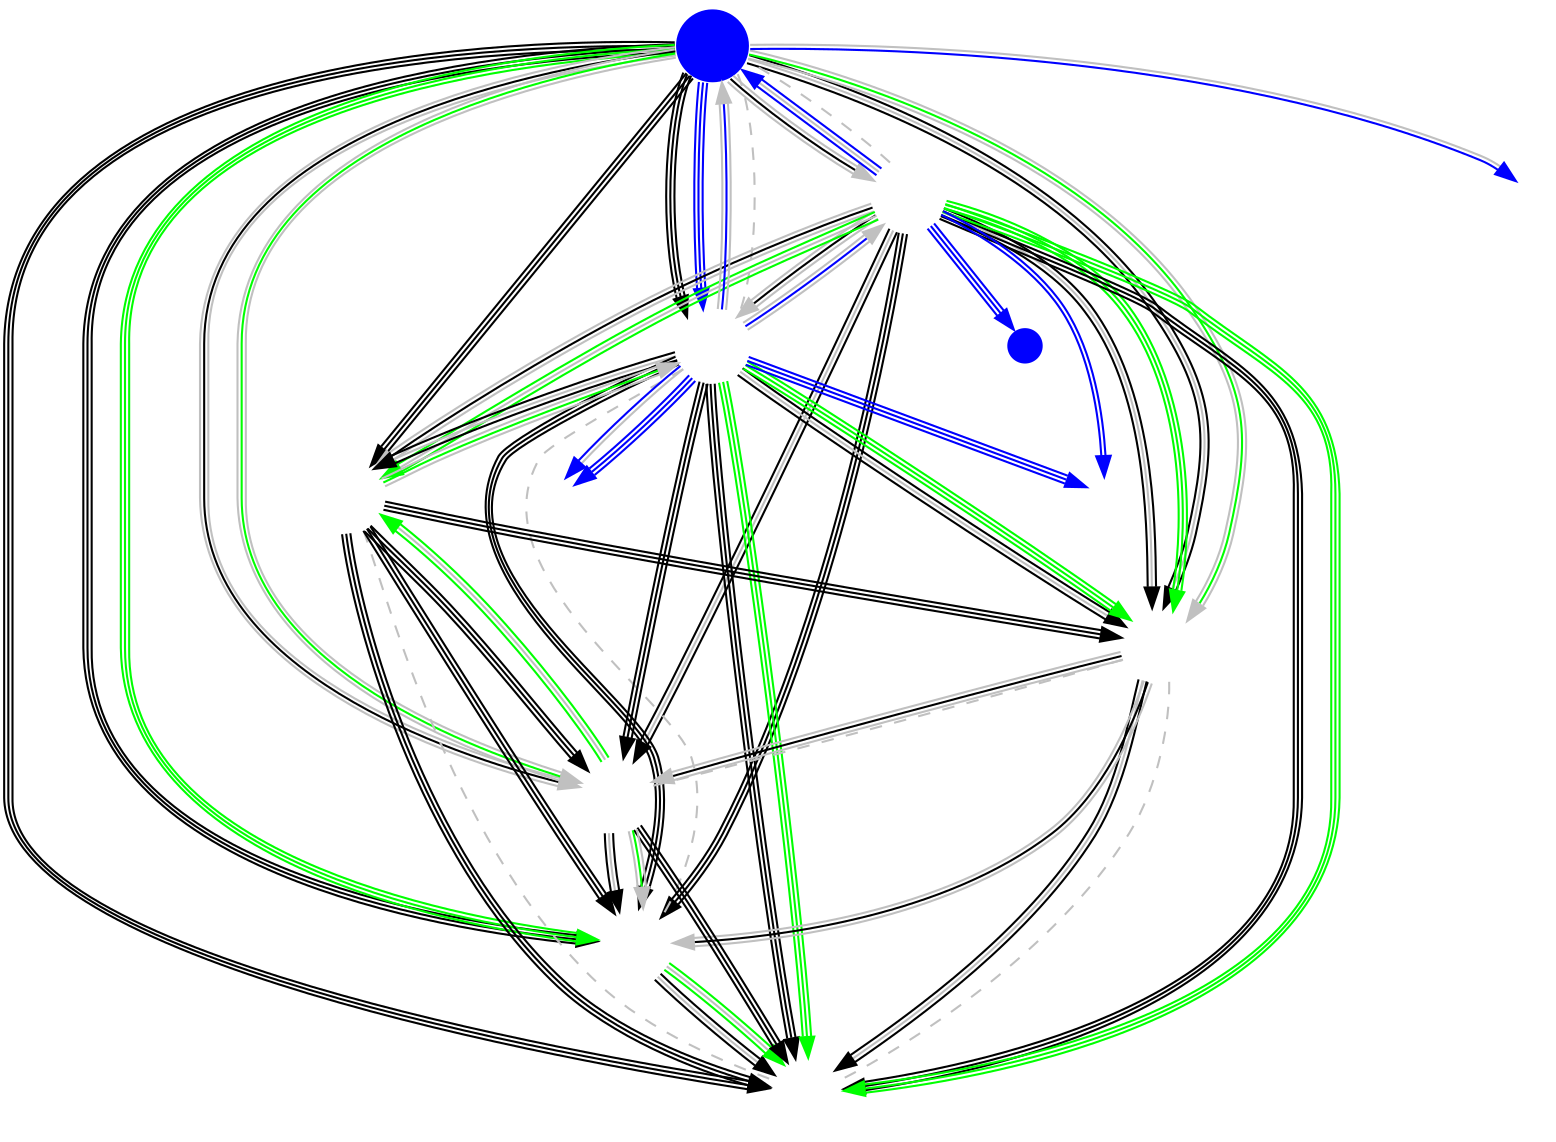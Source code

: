 digraph EU {
	node [shape=circle fixedsize=true width=.5 label="" color="white" margin=0.5];
	imagepath="logos/";
	TL	[image="liquid.png" style="filled" fillcolor="blue"];
	FNC	[image="fnatic.png"];
	DIG	[image="dignitas.png"];
	EXP	[image="expert.png"];
	PD	[image="playing-ducks.png"];
	BEG	[image="begenius.png"];
	SNG	[image="team-synergy.png"];
	TRC	[image="tricked.png"];

	/* Week 1 */
	TL	->	DIG		[ color="black:black:black" ]
	EXP	->	PD		[ color="black:black:black" ]
	SNG	->	BEG		[ color="black:gray:black" ]
	FNC	->	TRC		[ color="black:gray:black" ]
	EXP	->	TRC		[ color="black:black:black" ]
	TL	->	FNC		[ color="gray:black:gray" ]

	/* Week 2 */
	DIG	->	SNG		[ color="black:black:black" ]
	PD	->	BEG		[ color="black:gray:black" ]
	DIG	->	TRC		[ color="black:black:black" ]
	TL	->	PD		[ color="black:gray:black" ]
	FNC	->	SNG		[ color="black:black:black" ]
	EXP	->	BEG		[ color="black:black:black" ]

	/* Week 3 */
	PD	->	TRC		[ color="gray:black:gray" ]
	FNC	->	BEG		[ color="black:black:black" ]
	TL	->	SNG		[ color="black:black:black" ]
	DIG	->	EXP		[ color="black:gray:black" ]
	FNC	->	EXP		[ color="gray:black:gray" ]
	TRC	->	SNG		[ color="black:gray:black" ]

	/* Week 4 */
	DIG	->	PD		[ color="black:gray:black" ]
	TL	->	BEG		[ color="black:black:black" ]
	TRC	->	BEG		[ color="black:black:black" ]
	TL	->	EXP		[ color="black:black:black" ]
	FNC	->	DIG		[ color="gray:black:gray" ]
	PD	->	SNG		[ color="gray:black:gray" ]

	/* Week 5 */
	FNC	->	PD		[ color="black:gray:black" ]
	TL	->	TRC		[ color="gray:black:gray" ]
	DIG	->	BEG		[ color="black:black:black" ]
	EXP	->	SNG		[ color="black:black:black" ]



	/*** Western Clash ***/
	node [ width="0.25" ]
	T8	[image="team-8.png"];
	TS	[image="tempo-storm.png" style=filled fillcolor=blue];
	GFE	[image="gale-force-esports.png"];
	NOM	[image="nomia.png"]
/*
	INF	[image="infamous.png"]
*/

	/* Upper Bracket: Round 1 */
	TL	->	NOM	[ color="blue:gray" ]
	DIG	->	T8	[ color="blue:gray" ]
/*
	TS	->	INF	[ color="blue:blue" ]
*/
	FNC	->	GFE	[ color="blue:blue" ]

	/* Lower Bracket: Round 1 */
/*
	T8	->	NOM	[ color="blue:gray" ]
	GFE	->	INF	[ color="blue:blue" ]
*/
	
	/* Upper Bracket: Round 2 */
	TL	->	DIG	[ color="blue:blue:blue" ]
	FNC	->	TS	[ color="blue:blue:blue" ]

	/* Lower Bracket: Round 2 */
/*
	T8	->	TS	[ color="gray:blue:gray" ]
*/
	DIG	->	GFE	[ color="blue:blue:blue" ]

	/* Upper Bracket: Round 3 */
	FNC	->	TL	[ color="blue:gray:blue" ]

	/* Lower Bracket: Round 3 */
	DIG	->	T8	[ color="blue:blue:blue" ]

	/* Upper Bracket: Round 4 */
	DIG	->	FNC	[ color="gray:blue:gray" ]

	/* Lower Bracket: Round 4 */
	DIG	->	TL	[ color="gray:blue:gray" ]


	/* Week 6 */
	FNC	->	EXP	[ color="green:gray:green" ]
	TL	->	TRC	[ color="gray:green:gray" ]
	SNG	->	BEG	[ color="green:gray:green" ]
	DIG	->	PD	[ color="green:green:green" ]
	TL	->	PD	[ color="gray:green:gray" ]
	EXP	->	DIG	[ color="gray:green:gray" ]

	/* Week 7 */
	FNC	->	BEG	[ color="green:green:green" ]
	TRC	->	SNG	[ color="gray:green:gray" ]
	FNC	->	PD	[ color="green:green:green" ]
	TRC	->	EXP	[ color="green:gray:green" ]
	DIG	->	BEG	[ color="green:green:green" ]
	TL	->	SNG	[ color="green:green:green" ]

	edge [ color="gray" dir="none" constraint="false" style="dashed"]

	/* Week 8 */
	PD	->	TRC
	DIG	->	SNG
	EXP	->	BEG	
	FNC	->	TL
	TL	->	DIG
	PD	->	BEG
}
